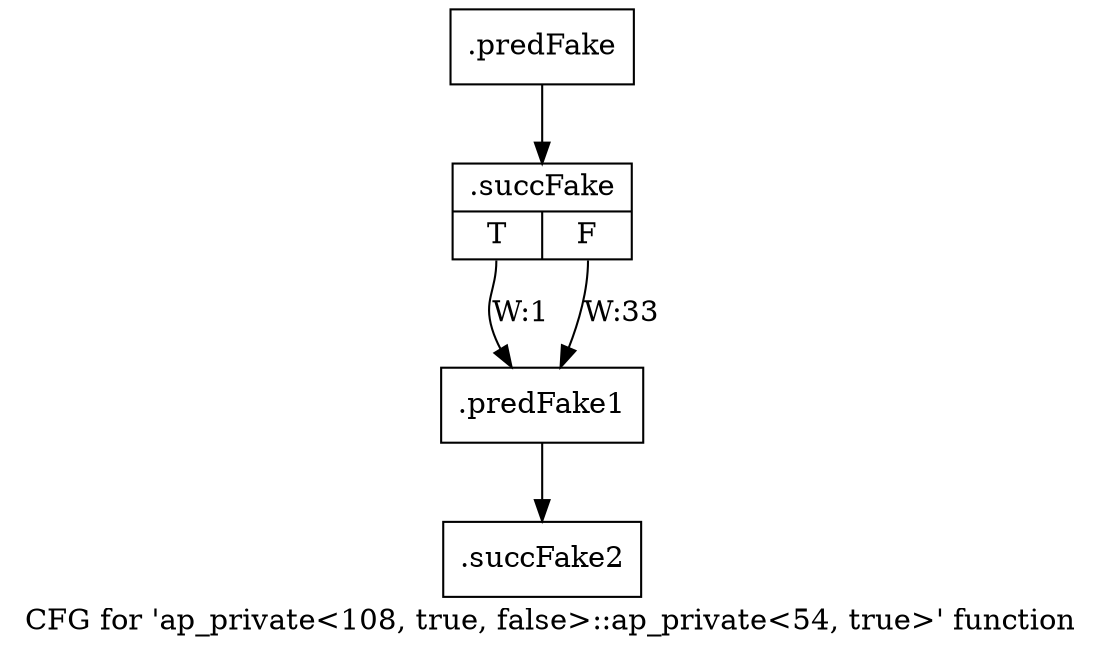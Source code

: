 digraph "CFG for 'ap_private\<108, true, false\>::ap_private\<54, true\>' function" {
	label="CFG for 'ap_private\<108, true, false\>::ap_private\<54, true\>' function";

	Node0x5b6b320 [shape=record,filename="",linenumber="",label="{.predFake}"];
	Node0x5b6b320 -> Node0x6126650[ callList="" memoryops="" filename="/mnt/xilinx/Vitis_HLS/2021.2/include/etc/ap_private.h" execusionnum="32"];
	Node0x6126650 [shape=record,filename="/mnt/xilinx/Vitis_HLS/2021.2/include/etc/ap_private.h",linenumber="3422",label="{.succFake|{<s0>T|<s1>F}}"];
	Node0x6126650:s0 -> Node0x5b6bb30[label="W:1" callList="" memoryops="" filename="/mnt/xilinx/Vitis_HLS/2021.2/include/etc/ap_private.h" execusionnum="0"];
	Node0x6126650:s1 -> Node0x5b6bb30[label="W:33" callList="" memoryops="" filename="/mnt/xilinx/Vitis_HLS/2021.2/include/etc/ap_private.h" execusionnum="32"];
	Node0x5b6bb30 [shape=record,filename="/mnt/xilinx/Vitis_HLS/2021.2/include/etc/ap_private.h",linenumber="3429",label="{.predFake1}"];
	Node0x5b6bb30 -> Node0x61267b0[ callList="" memoryops="" filename="/mnt/xilinx/Vitis_HLS/2021.2/include/etc/ap_private.h" execusionnum="32"];
	Node0x61267b0 [shape=record,filename="/mnt/xilinx/Vitis_HLS/2021.2/include/etc/ap_private.h",linenumber="3431",label="{.succFake2}"];
}
